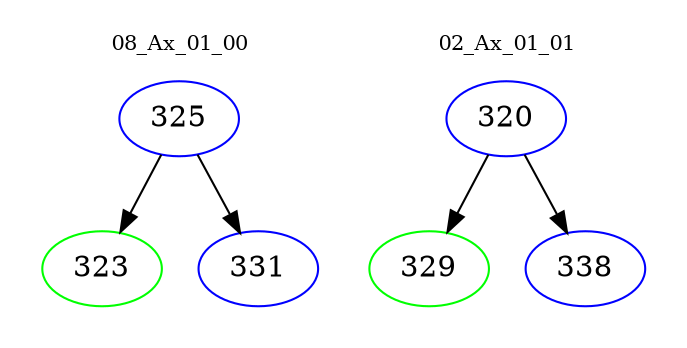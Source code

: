 digraph{
subgraph cluster_0 {
color = white
label = "08_Ax_01_00";
fontsize=10;
T0_325 [label="325", color="blue"]
T0_325 -> T0_323 [color="black"]
T0_323 [label="323", color="green"]
T0_325 -> T0_331 [color="black"]
T0_331 [label="331", color="blue"]
}
subgraph cluster_1 {
color = white
label = "02_Ax_01_01";
fontsize=10;
T1_320 [label="320", color="blue"]
T1_320 -> T1_329 [color="black"]
T1_329 [label="329", color="green"]
T1_320 -> T1_338 [color="black"]
T1_338 [label="338", color="blue"]
}
}
